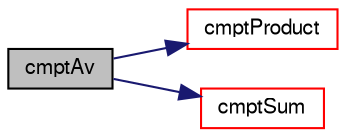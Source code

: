 digraph "cmptAv"
{
  bgcolor="transparent";
  edge [fontname="FreeSans",fontsize="10",labelfontname="FreeSans",labelfontsize="10"];
  node [fontname="FreeSans",fontsize="10",shape=record];
  rankdir="LR";
  Node129340 [label="cmptAv",height=0.2,width=0.4,color="black", fillcolor="grey75", style="filled", fontcolor="black"];
  Node129340 -> Node129341 [color="midnightblue",fontsize="10",style="solid",fontname="FreeSans"];
  Node129341 [label="cmptProduct",height=0.2,width=0.4,color="red",URL="$a21124.html#a43efbf7dd7cb35751a70f798be574555"];
  Node129340 -> Node129345 [color="midnightblue",fontsize="10",style="solid",fontname="FreeSans"];
  Node129345 [label="cmptSum",height=0.2,width=0.4,color="red",URL="$a21124.html#a856e2ab6c2bb530a1e314c9d4188f8f0"];
}
